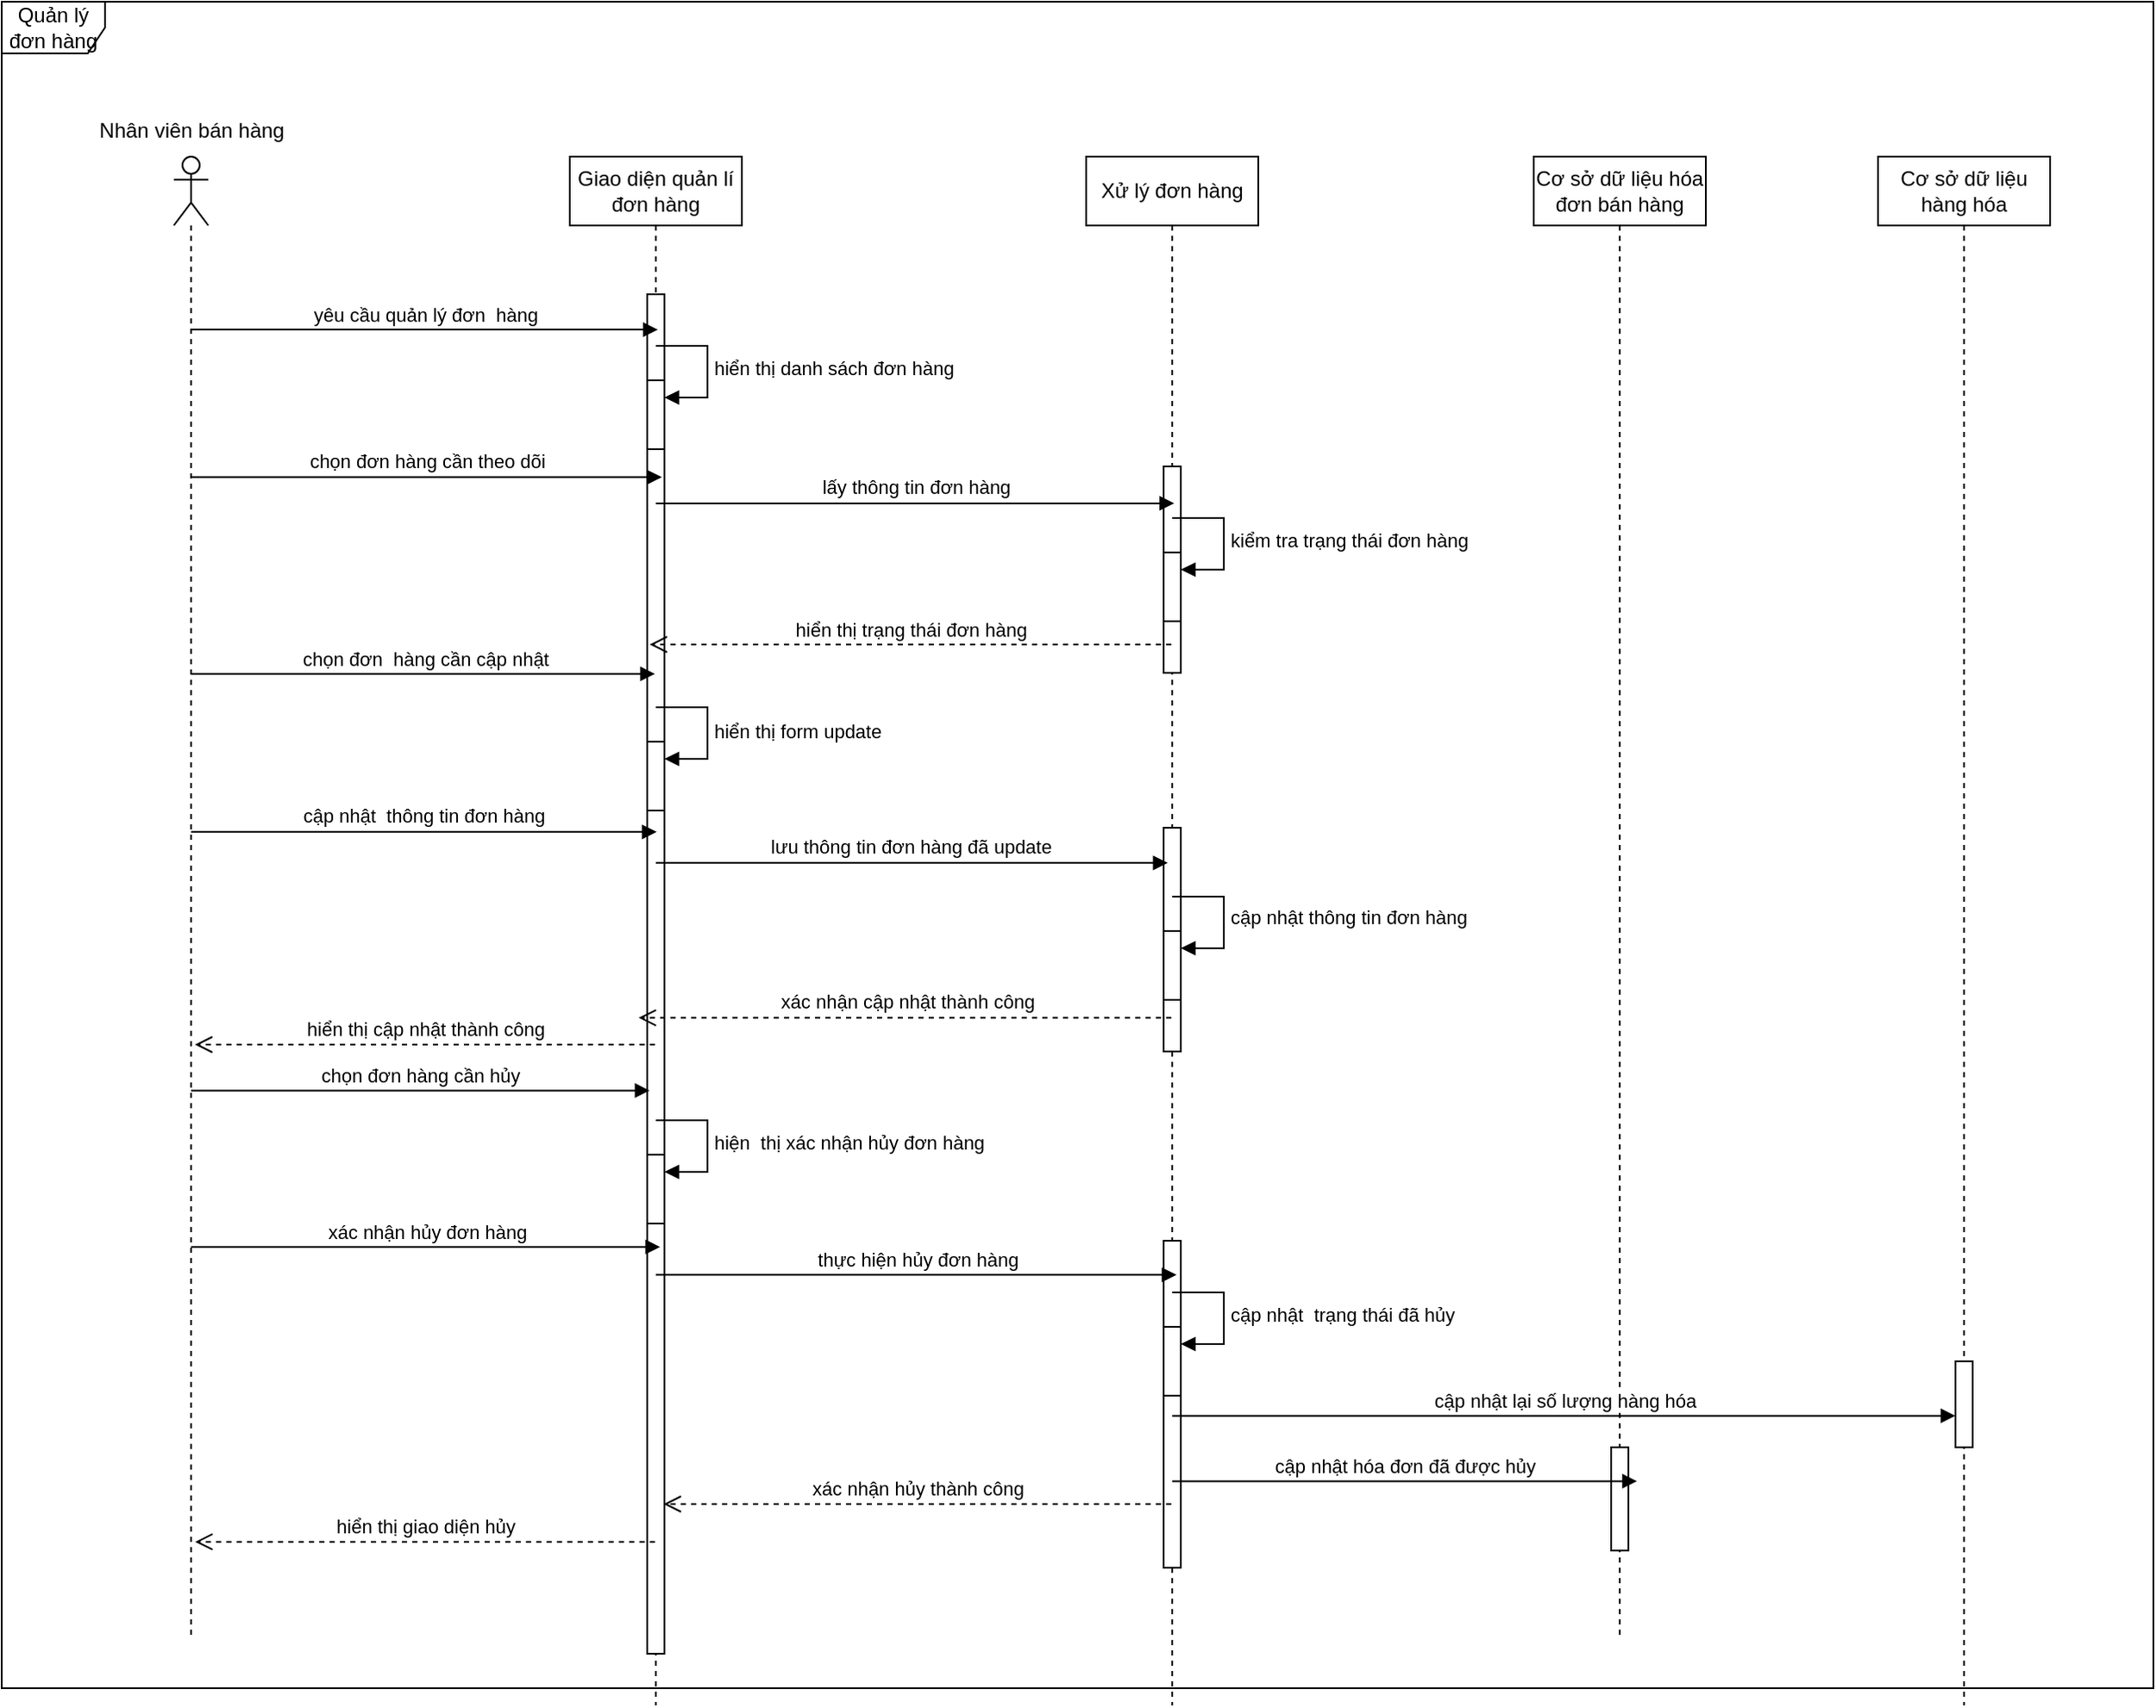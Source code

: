 <mxfile version="26.2.12">
  <diagram name="Page-1" id="aQOmlmfpFeViXC50ulA3">
    <mxGraphModel dx="1581" dy="986" grid="1" gridSize="10" guides="1" tooltips="1" connect="1" arrows="1" fold="1" page="1" pageScale="1" pageWidth="1654" pageHeight="2336" math="0" shadow="0">
      <root>
        <mxCell id="0" />
        <mxCell id="1" parent="0" />
        <mxCell id="LHbsXOiMSEpT2H5i1_bc-1" value="Quản lý đơn hàng" style="shape=umlFrame;whiteSpace=wrap;html=1;pointerEvents=0;" parent="1" vertex="1">
          <mxGeometry x="50" y="90" width="1250" height="980" as="geometry" />
        </mxCell>
        <mxCell id="LHbsXOiMSEpT2H5i1_bc-2" value="" style="shape=umlLifeline;perimeter=lifelinePerimeter;whiteSpace=wrap;html=1;container=1;dropTarget=0;collapsible=0;recursiveResize=0;outlineConnect=0;portConstraint=eastwest;newEdgeStyle={&quot;curved&quot;:0,&quot;rounded&quot;:0};participant=umlActor;" parent="1" vertex="1">
          <mxGeometry x="150" y="180" width="20" height="860" as="geometry" />
        </mxCell>
        <mxCell id="LHbsXOiMSEpT2H5i1_bc-3" value="Giao diện quản lí đơn hàng" style="shape=umlLifeline;perimeter=lifelinePerimeter;whiteSpace=wrap;html=1;container=1;dropTarget=0;collapsible=0;recursiveResize=0;outlineConnect=0;portConstraint=eastwest;newEdgeStyle={&quot;curved&quot;:0,&quot;rounded&quot;:0};" parent="1" vertex="1">
          <mxGeometry x="380" y="180" width="100" height="900" as="geometry" />
        </mxCell>
        <mxCell id="LHbsXOiMSEpT2H5i1_bc-6" value="" style="html=1;points=[[0,0,0,0,5],[0,1,0,0,-5],[1,0,0,0,5],[1,1,0,0,-5]];perimeter=orthogonalPerimeter;outlineConnect=0;targetShapes=umlLifeline;portConstraint=eastwest;newEdgeStyle={&quot;curved&quot;:0,&quot;rounded&quot;:0};" parent="LHbsXOiMSEpT2H5i1_bc-3" vertex="1">
          <mxGeometry x="45" y="80" width="10" height="790" as="geometry" />
        </mxCell>
        <mxCell id="LHbsXOiMSEpT2H5i1_bc-10" value="" style="html=1;points=[[0,0,0,0,5],[0,1,0,0,-5],[1,0,0,0,5],[1,1,0,0,-5]];perimeter=orthogonalPerimeter;outlineConnect=0;targetShapes=umlLifeline;portConstraint=eastwest;newEdgeStyle={&quot;curved&quot;:0,&quot;rounded&quot;:0};" parent="LHbsXOiMSEpT2H5i1_bc-3" vertex="1">
          <mxGeometry x="45" y="130" width="10" height="40" as="geometry" />
        </mxCell>
        <mxCell id="LHbsXOiMSEpT2H5i1_bc-11" value="hiển thị danh sách đơn hàng" style="html=1;align=left;spacingLeft=2;endArrow=block;rounded=0;edgeStyle=orthogonalEdgeStyle;curved=0;rounded=0;" parent="LHbsXOiMSEpT2H5i1_bc-3" target="LHbsXOiMSEpT2H5i1_bc-10" edge="1">
          <mxGeometry relative="1" as="geometry">
            <mxPoint x="50" y="110" as="sourcePoint" />
            <Array as="points">
              <mxPoint x="80" y="140" />
            </Array>
          </mxGeometry>
        </mxCell>
        <mxCell id="LHbsXOiMSEpT2H5i1_bc-19" value="" style="html=1;points=[[0,0,0,0,5],[0,1,0,0,-5],[1,0,0,0,5],[1,1,0,0,-5]];perimeter=orthogonalPerimeter;outlineConnect=0;targetShapes=umlLifeline;portConstraint=eastwest;newEdgeStyle={&quot;curved&quot;:0,&quot;rounded&quot;:0};" parent="LHbsXOiMSEpT2H5i1_bc-3" vertex="1">
          <mxGeometry x="45" y="340" width="10" height="40" as="geometry" />
        </mxCell>
        <mxCell id="LHbsXOiMSEpT2H5i1_bc-20" value="hiển thị form update" style="html=1;align=left;spacingLeft=2;endArrow=block;rounded=0;edgeStyle=orthogonalEdgeStyle;curved=0;rounded=0;" parent="LHbsXOiMSEpT2H5i1_bc-3" target="LHbsXOiMSEpT2H5i1_bc-19" edge="1">
          <mxGeometry x="0.02" relative="1" as="geometry">
            <mxPoint x="50" y="320" as="sourcePoint" />
            <Array as="points">
              <mxPoint x="80" y="350" />
            </Array>
            <mxPoint as="offset" />
          </mxGeometry>
        </mxCell>
        <mxCell id="LHbsXOiMSEpT2H5i1_bc-40" value="" style="html=1;points=[[0,0,0,0,5],[0,1,0,0,-5],[1,0,0,0,5],[1,1,0,0,-5]];perimeter=orthogonalPerimeter;outlineConnect=0;targetShapes=umlLifeline;portConstraint=eastwest;newEdgeStyle={&quot;curved&quot;:0,&quot;rounded&quot;:0};" parent="LHbsXOiMSEpT2H5i1_bc-3" vertex="1">
          <mxGeometry x="45" y="580" width="10" height="40" as="geometry" />
        </mxCell>
        <mxCell id="LHbsXOiMSEpT2H5i1_bc-41" value="hiện&amp;nbsp; thị xác nhận hủy đơn hàng" style="html=1;align=left;spacingLeft=2;endArrow=block;rounded=0;edgeStyle=orthogonalEdgeStyle;curved=0;rounded=0;" parent="LHbsXOiMSEpT2H5i1_bc-3" target="LHbsXOiMSEpT2H5i1_bc-40" edge="1">
          <mxGeometry relative="1" as="geometry">
            <mxPoint x="50" y="560" as="sourcePoint" />
            <Array as="points">
              <mxPoint x="80" y="590" />
            </Array>
          </mxGeometry>
        </mxCell>
        <mxCell id="LHbsXOiMSEpT2H5i1_bc-4" value="Xử lý đơn hàng" style="shape=umlLifeline;perimeter=lifelinePerimeter;whiteSpace=wrap;html=1;container=1;dropTarget=0;collapsible=0;recursiveResize=0;outlineConnect=0;portConstraint=eastwest;newEdgeStyle={&quot;curved&quot;:0,&quot;rounded&quot;:0};" parent="1" vertex="1">
          <mxGeometry x="680" y="180" width="100" height="900" as="geometry" />
        </mxCell>
        <mxCell id="LHbsXOiMSEpT2H5i1_bc-13" value="" style="html=1;points=[[0,0,0,0,5],[0,1,0,0,-5],[1,0,0,0,5],[1,1,0,0,-5]];perimeter=orthogonalPerimeter;outlineConnect=0;targetShapes=umlLifeline;portConstraint=eastwest;newEdgeStyle={&quot;curved&quot;:0,&quot;rounded&quot;:0};" parent="LHbsXOiMSEpT2H5i1_bc-4" vertex="1">
          <mxGeometry x="45" y="180" width="10" height="120" as="geometry" />
        </mxCell>
        <mxCell id="LHbsXOiMSEpT2H5i1_bc-15" value="" style="html=1;points=[[0,0,0,0,5],[0,1,0,0,-5],[1,0,0,0,5],[1,1,0,0,-5]];perimeter=orthogonalPerimeter;outlineConnect=0;targetShapes=umlLifeline;portConstraint=eastwest;newEdgeStyle={&quot;curved&quot;:0,&quot;rounded&quot;:0};" parent="LHbsXOiMSEpT2H5i1_bc-4" vertex="1">
          <mxGeometry x="45" y="230" width="10" height="40" as="geometry" />
        </mxCell>
        <mxCell id="LHbsXOiMSEpT2H5i1_bc-16" value="kiểm tra trạng thái đơn hàng" style="html=1;align=left;spacingLeft=2;endArrow=block;rounded=0;edgeStyle=orthogonalEdgeStyle;curved=0;rounded=0;" parent="LHbsXOiMSEpT2H5i1_bc-4" target="LHbsXOiMSEpT2H5i1_bc-15" edge="1">
          <mxGeometry relative="1" as="geometry">
            <mxPoint x="50" y="210" as="sourcePoint" />
            <Array as="points">
              <mxPoint x="80" y="240" />
            </Array>
          </mxGeometry>
        </mxCell>
        <mxCell id="LHbsXOiMSEpT2H5i1_bc-23" value="" style="html=1;points=[[0,0,0,0,5],[0,1,0,0,-5],[1,0,0,0,5],[1,1,0,0,-5]];perimeter=orthogonalPerimeter;outlineConnect=0;targetShapes=umlLifeline;portConstraint=eastwest;newEdgeStyle={&quot;curved&quot;:0,&quot;rounded&quot;:0};" parent="LHbsXOiMSEpT2H5i1_bc-4" vertex="1">
          <mxGeometry x="45" y="390" width="10" height="130" as="geometry" />
        </mxCell>
        <mxCell id="LHbsXOiMSEpT2H5i1_bc-25" value="" style="html=1;points=[[0,0,0,0,5],[0,1,0,0,-5],[1,0,0,0,5],[1,1,0,0,-5]];perimeter=orthogonalPerimeter;outlineConnect=0;targetShapes=umlLifeline;portConstraint=eastwest;newEdgeStyle={&quot;curved&quot;:0,&quot;rounded&quot;:0};" parent="LHbsXOiMSEpT2H5i1_bc-4" vertex="1">
          <mxGeometry x="45" y="450" width="10" height="40" as="geometry" />
        </mxCell>
        <mxCell id="LHbsXOiMSEpT2H5i1_bc-26" value="cập nhật thông tin đơn hàng" style="html=1;align=left;spacingLeft=2;endArrow=block;rounded=0;edgeStyle=orthogonalEdgeStyle;curved=0;rounded=0;" parent="LHbsXOiMSEpT2H5i1_bc-4" target="LHbsXOiMSEpT2H5i1_bc-25" edge="1">
          <mxGeometry x="-0.006" relative="1" as="geometry">
            <mxPoint x="50" y="430" as="sourcePoint" />
            <Array as="points">
              <mxPoint x="80" y="460" />
            </Array>
            <mxPoint as="offset" />
          </mxGeometry>
        </mxCell>
        <mxCell id="LHbsXOiMSEpT2H5i1_bc-43" value="" style="html=1;points=[[0,0,0,0,5],[0,1,0,0,-5],[1,0,0,0,5],[1,1,0,0,-5]];perimeter=orthogonalPerimeter;outlineConnect=0;targetShapes=umlLifeline;portConstraint=eastwest;newEdgeStyle={&quot;curved&quot;:0,&quot;rounded&quot;:0};" parent="LHbsXOiMSEpT2H5i1_bc-4" vertex="1">
          <mxGeometry x="45" y="630" width="10" height="190" as="geometry" />
        </mxCell>
        <mxCell id="LHbsXOiMSEpT2H5i1_bc-45" value="" style="html=1;points=[[0,0,0,0,5],[0,1,0,0,-5],[1,0,0,0,5],[1,1,0,0,-5]];perimeter=orthogonalPerimeter;outlineConnect=0;targetShapes=umlLifeline;portConstraint=eastwest;newEdgeStyle={&quot;curved&quot;:0,&quot;rounded&quot;:0};" parent="LHbsXOiMSEpT2H5i1_bc-4" vertex="1">
          <mxGeometry x="45" y="680" width="10" height="40" as="geometry" />
        </mxCell>
        <mxCell id="LHbsXOiMSEpT2H5i1_bc-46" value="cập nhật&amp;nbsp; trạng thái đã hủy" style="html=1;align=left;spacingLeft=2;endArrow=block;rounded=0;edgeStyle=orthogonalEdgeStyle;curved=0;rounded=0;" parent="LHbsXOiMSEpT2H5i1_bc-4" target="LHbsXOiMSEpT2H5i1_bc-45" edge="1">
          <mxGeometry relative="1" as="geometry">
            <mxPoint x="50" y="660" as="sourcePoint" />
            <Array as="points">
              <mxPoint x="80" y="690" />
            </Array>
          </mxGeometry>
        </mxCell>
        <mxCell id="LHbsXOiMSEpT2H5i1_bc-5" value="Cơ sở dữ liệu hóa đơn bán hàng" style="shape=umlLifeline;perimeter=lifelinePerimeter;whiteSpace=wrap;html=1;container=1;dropTarget=0;collapsible=0;recursiveResize=0;outlineConnect=0;portConstraint=eastwest;newEdgeStyle={&quot;curved&quot;:0,&quot;rounded&quot;:0};" parent="1" vertex="1">
          <mxGeometry x="940" y="180" width="100" height="860" as="geometry" />
        </mxCell>
        <mxCell id="PRjqHIoI1d3H5CibjrmL-6" value="" style="html=1;points=[[0,0,0,0,5],[0,1,0,0,-5],[1,0,0,0,5],[1,1,0,0,-5]];perimeter=orthogonalPerimeter;outlineConnect=0;targetShapes=umlLifeline;portConstraint=eastwest;newEdgeStyle={&quot;curved&quot;:0,&quot;rounded&quot;:0};" vertex="1" parent="LHbsXOiMSEpT2H5i1_bc-5">
          <mxGeometry x="45" y="750" width="10" height="60" as="geometry" />
        </mxCell>
        <mxCell id="LHbsXOiMSEpT2H5i1_bc-53" value="yêu cầu quản lý đơn&amp;nbsp; hàng" style="html=1;verticalAlign=bottom;endArrow=block;curved=0;rounded=0;entryX=0.619;entryY=0.026;entryDx=0;entryDy=0;entryPerimeter=0;" parent="1" source="LHbsXOiMSEpT2H5i1_bc-2" target="LHbsXOiMSEpT2H5i1_bc-6" edge="1">
          <mxGeometry width="80" relative="1" as="geometry">
            <mxPoint x="840" y="220" as="sourcePoint" />
            <mxPoint x="1110" y="220" as="targetPoint" />
          </mxGeometry>
        </mxCell>
        <mxCell id="LHbsXOiMSEpT2H5i1_bc-54" value="chọn đơn hàng cần theo dõi" style="html=1;verticalAlign=bottom;endArrow=block;curved=0;rounded=0;entryX=0.535;entryY=0.207;entryDx=0;entryDy=0;entryPerimeter=0;" parent="1" source="LHbsXOiMSEpT2H5i1_bc-2" target="LHbsXOiMSEpT2H5i1_bc-3" edge="1">
          <mxGeometry width="80" relative="1" as="geometry">
            <mxPoint x="770" y="240" as="sourcePoint" />
            <mxPoint x="400" y="380" as="targetPoint" />
          </mxGeometry>
        </mxCell>
        <mxCell id="LHbsXOiMSEpT2H5i1_bc-55" value="lấy thông tin đơn hàng" style="html=1;verticalAlign=bottom;endArrow=block;curved=0;rounded=0;entryX=0.619;entryY=0.179;entryDx=0;entryDy=0;entryPerimeter=0;" parent="1" source="LHbsXOiMSEpT2H5i1_bc-3" target="LHbsXOiMSEpT2H5i1_bc-13" edge="1">
          <mxGeometry x="-0.002" width="80" relative="1" as="geometry">
            <mxPoint x="850" y="260" as="sourcePoint" />
            <mxPoint x="1151" y="260" as="targetPoint" />
            <mxPoint as="offset" />
          </mxGeometry>
        </mxCell>
        <mxCell id="LHbsXOiMSEpT2H5i1_bc-61" value="hiển thị cập nhật thành công" style="html=1;verticalAlign=bottom;endArrow=open;dashed=1;endSize=8;curved=0;rounded=0;entryX=0.612;entryY=0.6;entryDx=0;entryDy=0;entryPerimeter=0;" parent="1" source="LHbsXOiMSEpT2H5i1_bc-3" target="LHbsXOiMSEpT2H5i1_bc-2" edge="1">
          <mxGeometry relative="1" as="geometry">
            <mxPoint x="830" y="500" as="sourcePoint" />
            <mxPoint x="560" y="500" as="targetPoint" />
          </mxGeometry>
        </mxCell>
        <mxCell id="NMO2w2L6gr1BI-t41K5x-1" value="Nhân viên bán hàng" style="text;html=1;align=center;verticalAlign=middle;resizable=0;points=[];autosize=1;strokeColor=none;fillColor=none;" parent="1" vertex="1">
          <mxGeometry x="95" y="150" width="130" height="30" as="geometry" />
        </mxCell>
        <mxCell id="PRjqHIoI1d3H5CibjrmL-3" value="Cơ sở dữ liệu hàng hóa" style="shape=umlLifeline;perimeter=lifelinePerimeter;whiteSpace=wrap;html=1;container=1;dropTarget=0;collapsible=0;recursiveResize=0;outlineConnect=0;portConstraint=eastwest;newEdgeStyle={&quot;curved&quot;:0,&quot;rounded&quot;:0};" vertex="1" parent="1">
          <mxGeometry x="1140" y="180" width="100" height="900" as="geometry" />
        </mxCell>
        <mxCell id="LHbsXOiMSEpT2H5i1_bc-49" value="" style="html=1;points=[[0,0,0,0,5],[0,1,0,0,-5],[1,0,0,0,5],[1,1,0,0,-5]];perimeter=orthogonalPerimeter;outlineConnect=0;targetShapes=umlLifeline;portConstraint=eastwest;newEdgeStyle={&quot;curved&quot;:0,&quot;rounded&quot;:0};" parent="PRjqHIoI1d3H5CibjrmL-3" vertex="1">
          <mxGeometry x="45" y="700" width="10" height="50" as="geometry" />
        </mxCell>
        <mxCell id="PRjqHIoI1d3H5CibjrmL-7" value="hiển thị giao diện hủy" style="html=1;verticalAlign=bottom;endArrow=open;dashed=1;endSize=8;curved=0;rounded=0;entryX=0.618;entryY=0.936;entryDx=0;entryDy=0;entryPerimeter=0;" edge="1" parent="1" source="LHbsXOiMSEpT2H5i1_bc-3" target="LHbsXOiMSEpT2H5i1_bc-2">
          <mxGeometry relative="1" as="geometry">
            <mxPoint x="390" y="1100" as="sourcePoint" />
            <mxPoint x="112" y="1100" as="targetPoint" />
            <mxPoint as="offset" />
          </mxGeometry>
        </mxCell>
        <mxCell id="PRjqHIoI1d3H5CibjrmL-8" value="xác nhận hủy thành công" style="html=1;verticalAlign=bottom;endArrow=open;dashed=1;endSize=8;curved=0;rounded=0;entryX=0.545;entryY=0.87;entryDx=0;entryDy=0;entryPerimeter=0;" edge="1" parent="1" source="LHbsXOiMSEpT2H5i1_bc-4" target="LHbsXOiMSEpT2H5i1_bc-3">
          <mxGeometry relative="1" as="geometry">
            <mxPoint x="540" y="1120" as="sourcePoint" />
            <mxPoint x="239" y="1120" as="targetPoint" />
          </mxGeometry>
        </mxCell>
        <mxCell id="PRjqHIoI1d3H5CibjrmL-10" value="hiển thị trạng thái đơn hàng" style="html=1;verticalAlign=bottom;endArrow=open;dashed=1;endSize=8;curved=0;rounded=0;entryX=0.464;entryY=0.315;entryDx=0;entryDy=0;entryPerimeter=0;" edge="1" parent="1" source="LHbsXOiMSEpT2H5i1_bc-4" target="LHbsXOiMSEpT2H5i1_bc-3">
          <mxGeometry relative="1" as="geometry">
            <mxPoint x="820" y="490" as="sourcePoint" />
            <mxPoint x="521" y="490" as="targetPoint" />
          </mxGeometry>
        </mxCell>
        <mxCell id="PRjqHIoI1d3H5CibjrmL-11" value="chọn đơn&amp;nbsp; hàng cần cập nhật" style="html=1;verticalAlign=bottom;endArrow=block;curved=0;rounded=0;entryX=0.495;entryY=0.334;entryDx=0;entryDy=0;entryPerimeter=0;" edge="1" parent="1" source="LHbsXOiMSEpT2H5i1_bc-2" target="LHbsXOiMSEpT2H5i1_bc-3">
          <mxGeometry x="0.006" width="80" relative="1" as="geometry">
            <mxPoint x="830" y="510" as="sourcePoint" />
            <mxPoint x="1109" y="510" as="targetPoint" />
            <mxPoint as="offset" />
          </mxGeometry>
        </mxCell>
        <mxCell id="PRjqHIoI1d3H5CibjrmL-12" value="cập nhật&amp;nbsp; thông tin đơn hàng" style="html=1;verticalAlign=bottom;endArrow=block;curved=0;rounded=0;entryX=0.505;entryY=0.436;entryDx=0;entryDy=0;entryPerimeter=0;" edge="1" parent="1" source="LHbsXOiMSEpT2H5i1_bc-2" target="LHbsXOiMSEpT2H5i1_bc-3">
          <mxGeometry x="-0.003" width="80" relative="1" as="geometry">
            <mxPoint x="770" y="530" as="sourcePoint" />
            <mxPoint x="1042" y="530" as="targetPoint" />
            <mxPoint as="offset" />
          </mxGeometry>
        </mxCell>
        <mxCell id="PRjqHIoI1d3H5CibjrmL-13" value="lưu thông tin đơn hàng đã update" style="html=1;verticalAlign=bottom;endArrow=block;curved=0;rounded=0;entryX=0.474;entryY=0.456;entryDx=0;entryDy=0;entryPerimeter=0;" edge="1" parent="1" source="LHbsXOiMSEpT2H5i1_bc-3" target="LHbsXOiMSEpT2H5i1_bc-4">
          <mxGeometry x="-0.005" width="80" relative="1" as="geometry">
            <mxPoint x="830" y="500" as="sourcePoint" />
            <mxPoint x="1134" y="500" as="targetPoint" />
            <mxPoint as="offset" />
          </mxGeometry>
        </mxCell>
        <mxCell id="PRjqHIoI1d3H5CibjrmL-14" value="xác nhận cập nhật thành công" style="html=1;verticalAlign=bottom;endArrow=open;dashed=1;endSize=8;curved=0;rounded=0;entryX=0.4;entryY=0.556;entryDx=0;entryDy=0;entryPerimeter=0;" edge="1" parent="1" source="LHbsXOiMSEpT2H5i1_bc-4" target="LHbsXOiMSEpT2H5i1_bc-3">
          <mxGeometry x="-0.004" relative="1" as="geometry">
            <mxPoint x="890" y="690" as="sourcePoint" />
            <mxPoint x="590" y="690" as="targetPoint" />
            <mxPoint as="offset" />
          </mxGeometry>
        </mxCell>
        <mxCell id="PRjqHIoI1d3H5CibjrmL-15" value="chọn đơn hàng cần hủy" style="html=1;verticalAlign=bottom;endArrow=block;curved=0;rounded=0;entryX=0.464;entryY=0.603;entryDx=0;entryDy=0;entryPerimeter=0;" edge="1" parent="1" source="LHbsXOiMSEpT2H5i1_bc-2" target="LHbsXOiMSEpT2H5i1_bc-3">
          <mxGeometry width="80" relative="1" as="geometry">
            <mxPoint x="790" y="740" as="sourcePoint" />
            <mxPoint x="1063" y="740" as="targetPoint" />
          </mxGeometry>
        </mxCell>
        <mxCell id="PRjqHIoI1d3H5CibjrmL-16" value="xác nhận hủy đơn hàng" style="html=1;verticalAlign=bottom;endArrow=block;curved=0;rounded=0;entryX=0.525;entryY=0.704;entryDx=0;entryDy=0;entryPerimeter=0;" edge="1" parent="1" source="LHbsXOiMSEpT2H5i1_bc-2" target="LHbsXOiMSEpT2H5i1_bc-3">
          <mxGeometry width="80" relative="1" as="geometry">
            <mxPoint x="800" y="710" as="sourcePoint" />
            <mxPoint x="1073" y="710" as="targetPoint" />
          </mxGeometry>
        </mxCell>
        <mxCell id="PRjqHIoI1d3H5CibjrmL-17" value="thực hiện hủy đơn hàng" style="html=1;verticalAlign=bottom;endArrow=block;curved=0;rounded=0;entryX=0.525;entryY=0.722;entryDx=0;entryDy=0;entryPerimeter=0;" edge="1" parent="1" source="LHbsXOiMSEpT2H5i1_bc-3" target="LHbsXOiMSEpT2H5i1_bc-4">
          <mxGeometry width="80" relative="1" as="geometry">
            <mxPoint x="820" y="710" as="sourcePoint" />
            <mxPoint x="1118" y="710" as="targetPoint" />
          </mxGeometry>
        </mxCell>
        <mxCell id="PRjqHIoI1d3H5CibjrmL-18" value="cập nhật lại số lượng hàng hóa" style="html=1;verticalAlign=bottom;endArrow=block;curved=0;rounded=0;entryX=0.45;entryY=0.813;entryDx=0;entryDy=0;entryPerimeter=0;" edge="1" parent="1" source="LHbsXOiMSEpT2H5i1_bc-4" target="PRjqHIoI1d3H5CibjrmL-3">
          <mxGeometry width="80" relative="1" as="geometry">
            <mxPoint x="1060" y="690" as="sourcePoint" />
            <mxPoint x="1322" y="690" as="targetPoint" />
          </mxGeometry>
        </mxCell>
        <mxCell id="PRjqHIoI1d3H5CibjrmL-19" value="cập nhật hóa đơn đã được hủy" style="html=1;verticalAlign=bottom;endArrow=block;curved=0;rounded=0;entryX=0.6;entryY=0.895;entryDx=0;entryDy=0;entryPerimeter=0;" edge="1" parent="1" source="LHbsXOiMSEpT2H5i1_bc-4" target="LHbsXOiMSEpT2H5i1_bc-5">
          <mxGeometry x="-0.002" width="80" relative="1" as="geometry">
            <mxPoint x="660" y="660" as="sourcePoint" />
            <mxPoint x="740" y="660" as="targetPoint" />
            <mxPoint as="offset" />
          </mxGeometry>
        </mxCell>
      </root>
    </mxGraphModel>
  </diagram>
</mxfile>
